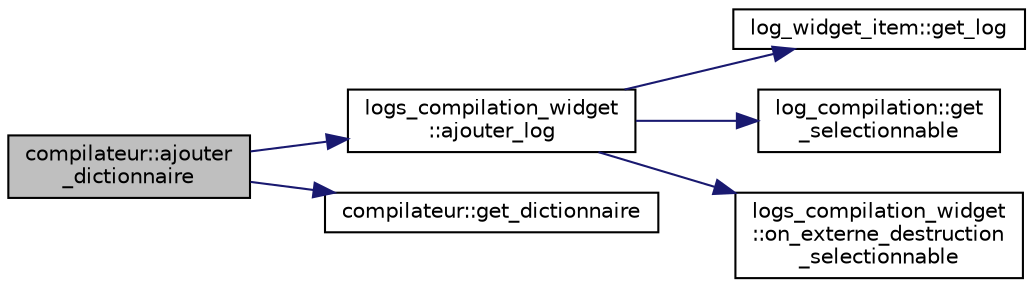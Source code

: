digraph "compilateur::ajouter_dictionnaire"
{
  edge [fontname="Helvetica",fontsize="10",labelfontname="Helvetica",labelfontsize="10"];
  node [fontname="Helvetica",fontsize="10",shape=record];
  rankdir="LR";
  Node7 [label="compilateur::ajouter\l_dictionnaire",height=0.2,width=0.4,color="black", fillcolor="grey75", style="filled", fontcolor="black"];
  Node7 -> Node8 [color="midnightblue",fontsize="10",style="solid",fontname="Helvetica"];
  Node8 [label="logs_compilation_widget\l::ajouter_log",height=0.2,width=0.4,color="black", fillcolor="white", style="filled",URL="$classlogs__compilation__widget.html#a51fcc25d77ca9beafc2721d9c84f07a7",tooltip="Ajoute un log à la liste des logs. "];
  Node8 -> Node9 [color="midnightblue",fontsize="10",style="solid",fontname="Helvetica"];
  Node9 [label="log_widget_item::get_log",height=0.2,width=0.4,color="black", fillcolor="white", style="filled",URL="$classlog__widget__item.html#a50885aa7f8b31392370fe1dafe982a62",tooltip="Accesseur du log associé. "];
  Node8 -> Node10 [color="midnightblue",fontsize="10",style="solid",fontname="Helvetica"];
  Node10 [label="log_compilation::get\l_selectionnable",height=0.2,width=0.4,color="black", fillcolor="white", style="filled",URL="$classlog__compilation.html#a33648aa43d6eac93335fbf032c581f67",tooltip="Accesseur de l&#39;objet associé. "];
  Node8 -> Node11 [color="midnightblue",fontsize="10",style="solid",fontname="Helvetica"];
  Node11 [label="logs_compilation_widget\l::on_externe_destruction\l_selectionnable",height=0.2,width=0.4,color="black", fillcolor="white", style="filled",URL="$classlogs__compilation__widget.html#aa1e59554cb81d84ad0cd4245b166b2df",tooltip="Fonction appelée lors de la destruction d&#39;un objet sélectionnable. "];
  Node7 -> Node12 [color="midnightblue",fontsize="10",style="solid",fontname="Helvetica"];
  Node12 [label="compilateur::get_dictionnaire",height=0.2,width=0.4,color="black", fillcolor="white", style="filled",URL="$classcompilateur.html#a6fe40946fe454b0569e544285d457e80",tooltip="Accesseur d&#39;un dictionnaire. "];
}
